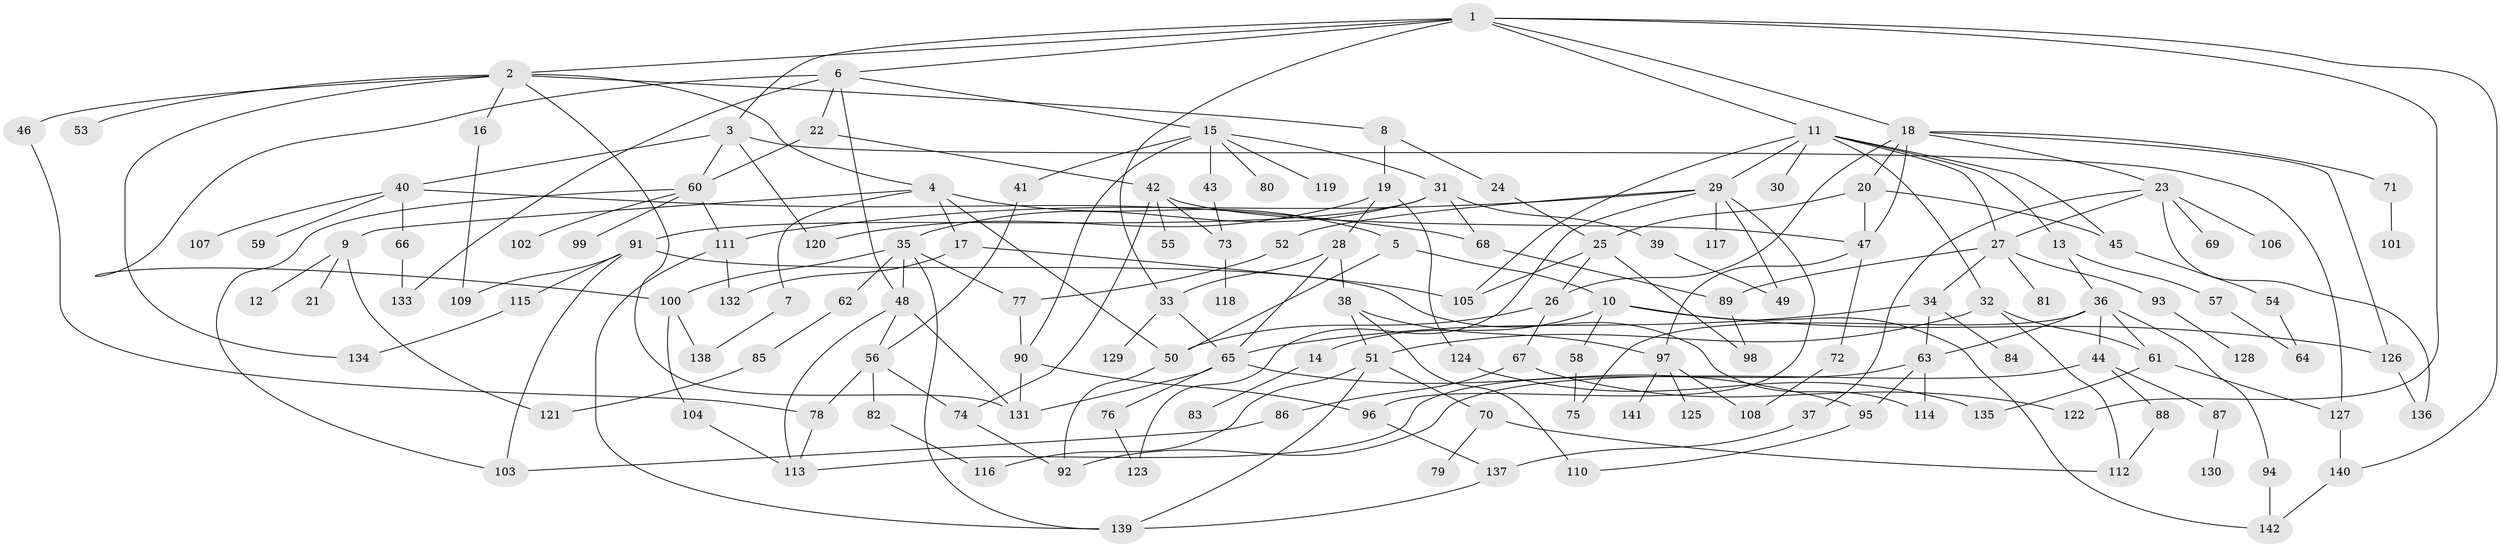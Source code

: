 // Generated by graph-tools (version 1.1) at 2025/34/03/09/25 02:34:12]
// undirected, 142 vertices, 212 edges
graph export_dot {
graph [start="1"]
  node [color=gray90,style=filled];
  1;
  2;
  3;
  4;
  5;
  6;
  7;
  8;
  9;
  10;
  11;
  12;
  13;
  14;
  15;
  16;
  17;
  18;
  19;
  20;
  21;
  22;
  23;
  24;
  25;
  26;
  27;
  28;
  29;
  30;
  31;
  32;
  33;
  34;
  35;
  36;
  37;
  38;
  39;
  40;
  41;
  42;
  43;
  44;
  45;
  46;
  47;
  48;
  49;
  50;
  51;
  52;
  53;
  54;
  55;
  56;
  57;
  58;
  59;
  60;
  61;
  62;
  63;
  64;
  65;
  66;
  67;
  68;
  69;
  70;
  71;
  72;
  73;
  74;
  75;
  76;
  77;
  78;
  79;
  80;
  81;
  82;
  83;
  84;
  85;
  86;
  87;
  88;
  89;
  90;
  91;
  92;
  93;
  94;
  95;
  96;
  97;
  98;
  99;
  100;
  101;
  102;
  103;
  104;
  105;
  106;
  107;
  108;
  109;
  110;
  111;
  112;
  113;
  114;
  115;
  116;
  117;
  118;
  119;
  120;
  121;
  122;
  123;
  124;
  125;
  126;
  127;
  128;
  129;
  130;
  131;
  132;
  133;
  134;
  135;
  136;
  137;
  138;
  139;
  140;
  141;
  142;
  1 -- 2;
  1 -- 3;
  1 -- 6;
  1 -- 11;
  1 -- 18;
  1 -- 33;
  1 -- 122;
  1 -- 140;
  2 -- 4;
  2 -- 8;
  2 -- 16;
  2 -- 46;
  2 -- 53;
  2 -- 134;
  2 -- 131;
  3 -- 40;
  3 -- 60;
  3 -- 120;
  3 -- 127;
  4 -- 5;
  4 -- 7;
  4 -- 9;
  4 -- 17;
  4 -- 50;
  5 -- 10;
  5 -- 50;
  6 -- 15;
  6 -- 22;
  6 -- 48;
  6 -- 100;
  6 -- 133;
  7 -- 138;
  8 -- 19;
  8 -- 24;
  9 -- 12;
  9 -- 21;
  9 -- 121;
  10 -- 14;
  10 -- 58;
  10 -- 142;
  10 -- 126;
  11 -- 13;
  11 -- 27;
  11 -- 29;
  11 -- 30;
  11 -- 32;
  11 -- 45;
  11 -- 105;
  13 -- 36;
  13 -- 57;
  14 -- 83;
  15 -- 31;
  15 -- 41;
  15 -- 43;
  15 -- 80;
  15 -- 90;
  15 -- 119;
  16 -- 109;
  17 -- 132;
  17 -- 105;
  18 -- 20;
  18 -- 23;
  18 -- 26;
  18 -- 71;
  18 -- 126;
  18 -- 47;
  19 -- 28;
  19 -- 124;
  19 -- 120;
  20 -- 25;
  20 -- 47;
  20 -- 45;
  22 -- 42;
  22 -- 60;
  23 -- 37;
  23 -- 69;
  23 -- 106;
  23 -- 136;
  23 -- 27;
  24 -- 25;
  25 -- 26;
  25 -- 98;
  25 -- 105;
  26 -- 67;
  26 -- 50;
  27 -- 34;
  27 -- 81;
  27 -- 93;
  27 -- 89;
  28 -- 38;
  28 -- 33;
  28 -- 65;
  29 -- 49;
  29 -- 52;
  29 -- 117;
  29 -- 96;
  29 -- 123;
  29 -- 111;
  31 -- 35;
  31 -- 39;
  31 -- 91;
  31 -- 68;
  32 -- 112;
  32 -- 51;
  32 -- 61;
  33 -- 129;
  33 -- 65;
  34 -- 63;
  34 -- 65;
  34 -- 84;
  35 -- 62;
  35 -- 77;
  35 -- 139;
  35 -- 100;
  35 -- 48;
  36 -- 44;
  36 -- 61;
  36 -- 94;
  36 -- 75;
  36 -- 63;
  37 -- 137;
  38 -- 51;
  38 -- 97;
  38 -- 110;
  39 -- 49;
  40 -- 59;
  40 -- 66;
  40 -- 68;
  40 -- 107;
  41 -- 56;
  42 -- 55;
  42 -- 73;
  42 -- 74;
  42 -- 47;
  43 -- 73;
  44 -- 87;
  44 -- 88;
  44 -- 92;
  45 -- 54;
  46 -- 78;
  47 -- 72;
  47 -- 97;
  48 -- 56;
  48 -- 131;
  48 -- 113;
  50 -- 92;
  51 -- 70;
  51 -- 116;
  51 -- 139;
  52 -- 77;
  54 -- 64;
  56 -- 74;
  56 -- 82;
  56 -- 78;
  57 -- 64;
  58 -- 75;
  60 -- 99;
  60 -- 102;
  60 -- 103;
  60 -- 111;
  61 -- 127;
  61 -- 135;
  62 -- 85;
  63 -- 113;
  63 -- 114;
  63 -- 95;
  65 -- 76;
  65 -- 95;
  65 -- 131;
  66 -- 133;
  67 -- 86;
  67 -- 122;
  68 -- 89;
  70 -- 79;
  70 -- 112;
  71 -- 101;
  72 -- 108;
  73 -- 118;
  74 -- 92;
  76 -- 123;
  77 -- 90;
  78 -- 113;
  82 -- 116;
  85 -- 121;
  86 -- 103;
  87 -- 130;
  88 -- 112;
  89 -- 98;
  90 -- 96;
  90 -- 131;
  91 -- 114;
  91 -- 115;
  91 -- 109;
  91 -- 103;
  93 -- 128;
  94 -- 142;
  95 -- 110;
  96 -- 137;
  97 -- 108;
  97 -- 125;
  97 -- 141;
  100 -- 104;
  100 -- 138;
  104 -- 113;
  111 -- 132;
  111 -- 139;
  115 -- 134;
  124 -- 135;
  126 -- 136;
  127 -- 140;
  137 -- 139;
  140 -- 142;
}
